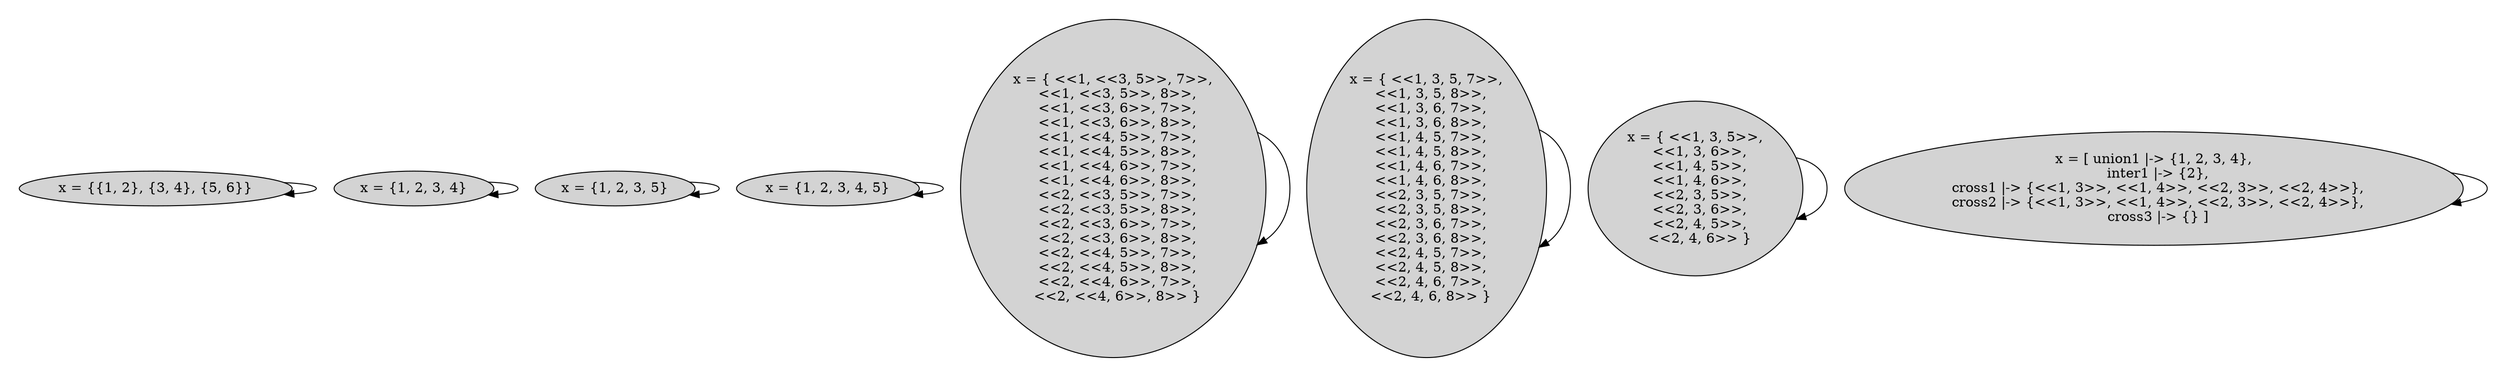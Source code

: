 strict digraph DiskGraph {
nodesep=0.35;
subgraph cluster_graph {
color="white";
7780852078374794930 [label="x = [ union1 |-> {1, 2, 3, 4},\n  inter1 |-> {2},\n  cross1 |-> {<<1, 3>>, <<1, 4>>, <<2, 3>>, <<2, 4>>},\n  cross2 |-> {<<1, 3>>, <<1, 4>>, <<2, 3>>, <<2, 4>>},\n  cross3 |-> {} ]",style = filled]
-3955240008497497208 [label="x = { <<1, 3, 5>>,\n  <<1, 3, 6>>,\n  <<1, 4, 5>>,\n  <<1, 4, 6>>,\n  <<2, 3, 5>>,\n  <<2, 3, 6>>,\n  <<2, 4, 5>>,\n  <<2, 4, 6>> }",style = filled]
4595024266667371379 [label="x = { <<1, 3, 5, 7>>,\n  <<1, 3, 5, 8>>,\n  <<1, 3, 6, 7>>,\n  <<1, 3, 6, 8>>,\n  <<1, 4, 5, 7>>,\n  <<1, 4, 5, 8>>,\n  <<1, 4, 6, 7>>,\n  <<1, 4, 6, 8>>,\n  <<2, 3, 5, 7>>,\n  <<2, 3, 5, 8>>,\n  <<2, 3, 6, 7>>,\n  <<2, 3, 6, 8>>,\n  <<2, 4, 5, 7>>,\n  <<2, 4, 5, 8>>,\n  <<2, 4, 6, 7>>,\n  <<2, 4, 6, 8>> }",style = filled]
-4433488727004378865 [label="x = { <<1, <<3, 5>>, 7>>,\n  <<1, <<3, 5>>, 8>>,\n  <<1, <<3, 6>>, 7>>,\n  <<1, <<3, 6>>, 8>>,\n  <<1, <<4, 5>>, 7>>,\n  <<1, <<4, 5>>, 8>>,\n  <<1, <<4, 6>>, 7>>,\n  <<1, <<4, 6>>, 8>>,\n  <<2, <<3, 5>>, 7>>,\n  <<2, <<3, 5>>, 8>>,\n  <<2, <<3, 6>>, 7>>,\n  <<2, <<3, 6>>, 8>>,\n  <<2, <<4, 5>>, 7>>,\n  <<2, <<4, 5>>, 8>>,\n  <<2, <<4, 6>>, 7>>,\n  <<2, <<4, 6>>, 8>> }",style = filled]
7877737464420943741 [label="x = {1, 2, 3, 4, 5}",style = filled]
8177131772116955760 [label="x = {1, 2, 3, 5}",style = filled]
-6328639579950726710 [label="x = {1, 2, 3, 4}",style = filled]
-2972139583841873602 [label="x = {{1, 2}, {3, 4}, {5, 6}}",style = filled]
7780852078374794930 -> 7780852078374794930 [label="",color="black",fontcolor="black"];
-3955240008497497208 -> -3955240008497497208 [label="",color="black",fontcolor="black"];
4595024266667371379 -> 4595024266667371379 [label="",color="black",fontcolor="black"];
-4433488727004378865 -> -4433488727004378865 [label="",color="black",fontcolor="black"];
7877737464420943741 -> 7877737464420943741 [label="",color="black",fontcolor="black"];
8177131772116955760 -> 8177131772116955760 [label="",color="black",fontcolor="black"];
-6328639579950726710 -> -6328639579950726710 [label="",color="black",fontcolor="black"];
-2972139583841873602 -> -2972139583841873602 [label="",color="black",fontcolor="black"];
{rank = same; 7780852078374794930;-3955240008497497208;8177131772116955760;7877737464420943741;4595024266667371379;-4433488727004378865;-6328639579950726710;-2972139583841873602;}
}
}